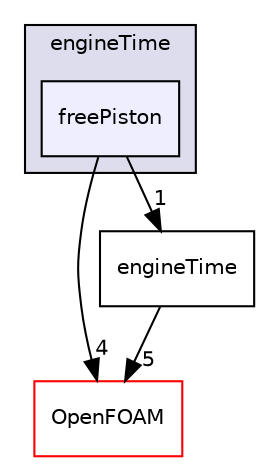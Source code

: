 digraph "src/engine/engineTime/freePiston" {
  bgcolor=transparent;
  compound=true
  node [ fontsize="10", fontname="Helvetica"];
  edge [ labelfontsize="10", labelfontname="Helvetica"];
  subgraph clusterdir_b0bd96e4d3043d52ea0ba0fcf8407c96 {
    graph [ bgcolor="#ddddee", pencolor="black", label="engineTime" fontname="Helvetica", fontsize="10", URL="dir_b0bd96e4d3043d52ea0ba0fcf8407c96.html"]
  dir_dbb5f61bd8e58b2761acc80ed720b03c [shape=box, label="freePiston", style="filled", fillcolor="#eeeeff", pencolor="black", URL="dir_dbb5f61bd8e58b2761acc80ed720b03c.html"];
  }
  dir_c5473ff19b20e6ec4dfe5c310b3778a8 [shape=box label="OpenFOAM" color="red" URL="dir_c5473ff19b20e6ec4dfe5c310b3778a8.html"];
  dir_9bda9308fe610d21fdfcd91e60007f9c [shape=box label="engineTime" URL="dir_9bda9308fe610d21fdfcd91e60007f9c.html"];
  dir_dbb5f61bd8e58b2761acc80ed720b03c->dir_c5473ff19b20e6ec4dfe5c310b3778a8 [headlabel="4", labeldistance=1.5 headhref="dir_000678_002151.html"];
  dir_dbb5f61bd8e58b2761acc80ed720b03c->dir_9bda9308fe610d21fdfcd91e60007f9c [headlabel="1", labeldistance=1.5 headhref="dir_000678_000677.html"];
  dir_9bda9308fe610d21fdfcd91e60007f9c->dir_c5473ff19b20e6ec4dfe5c310b3778a8 [headlabel="5", labeldistance=1.5 headhref="dir_000677_002151.html"];
}
